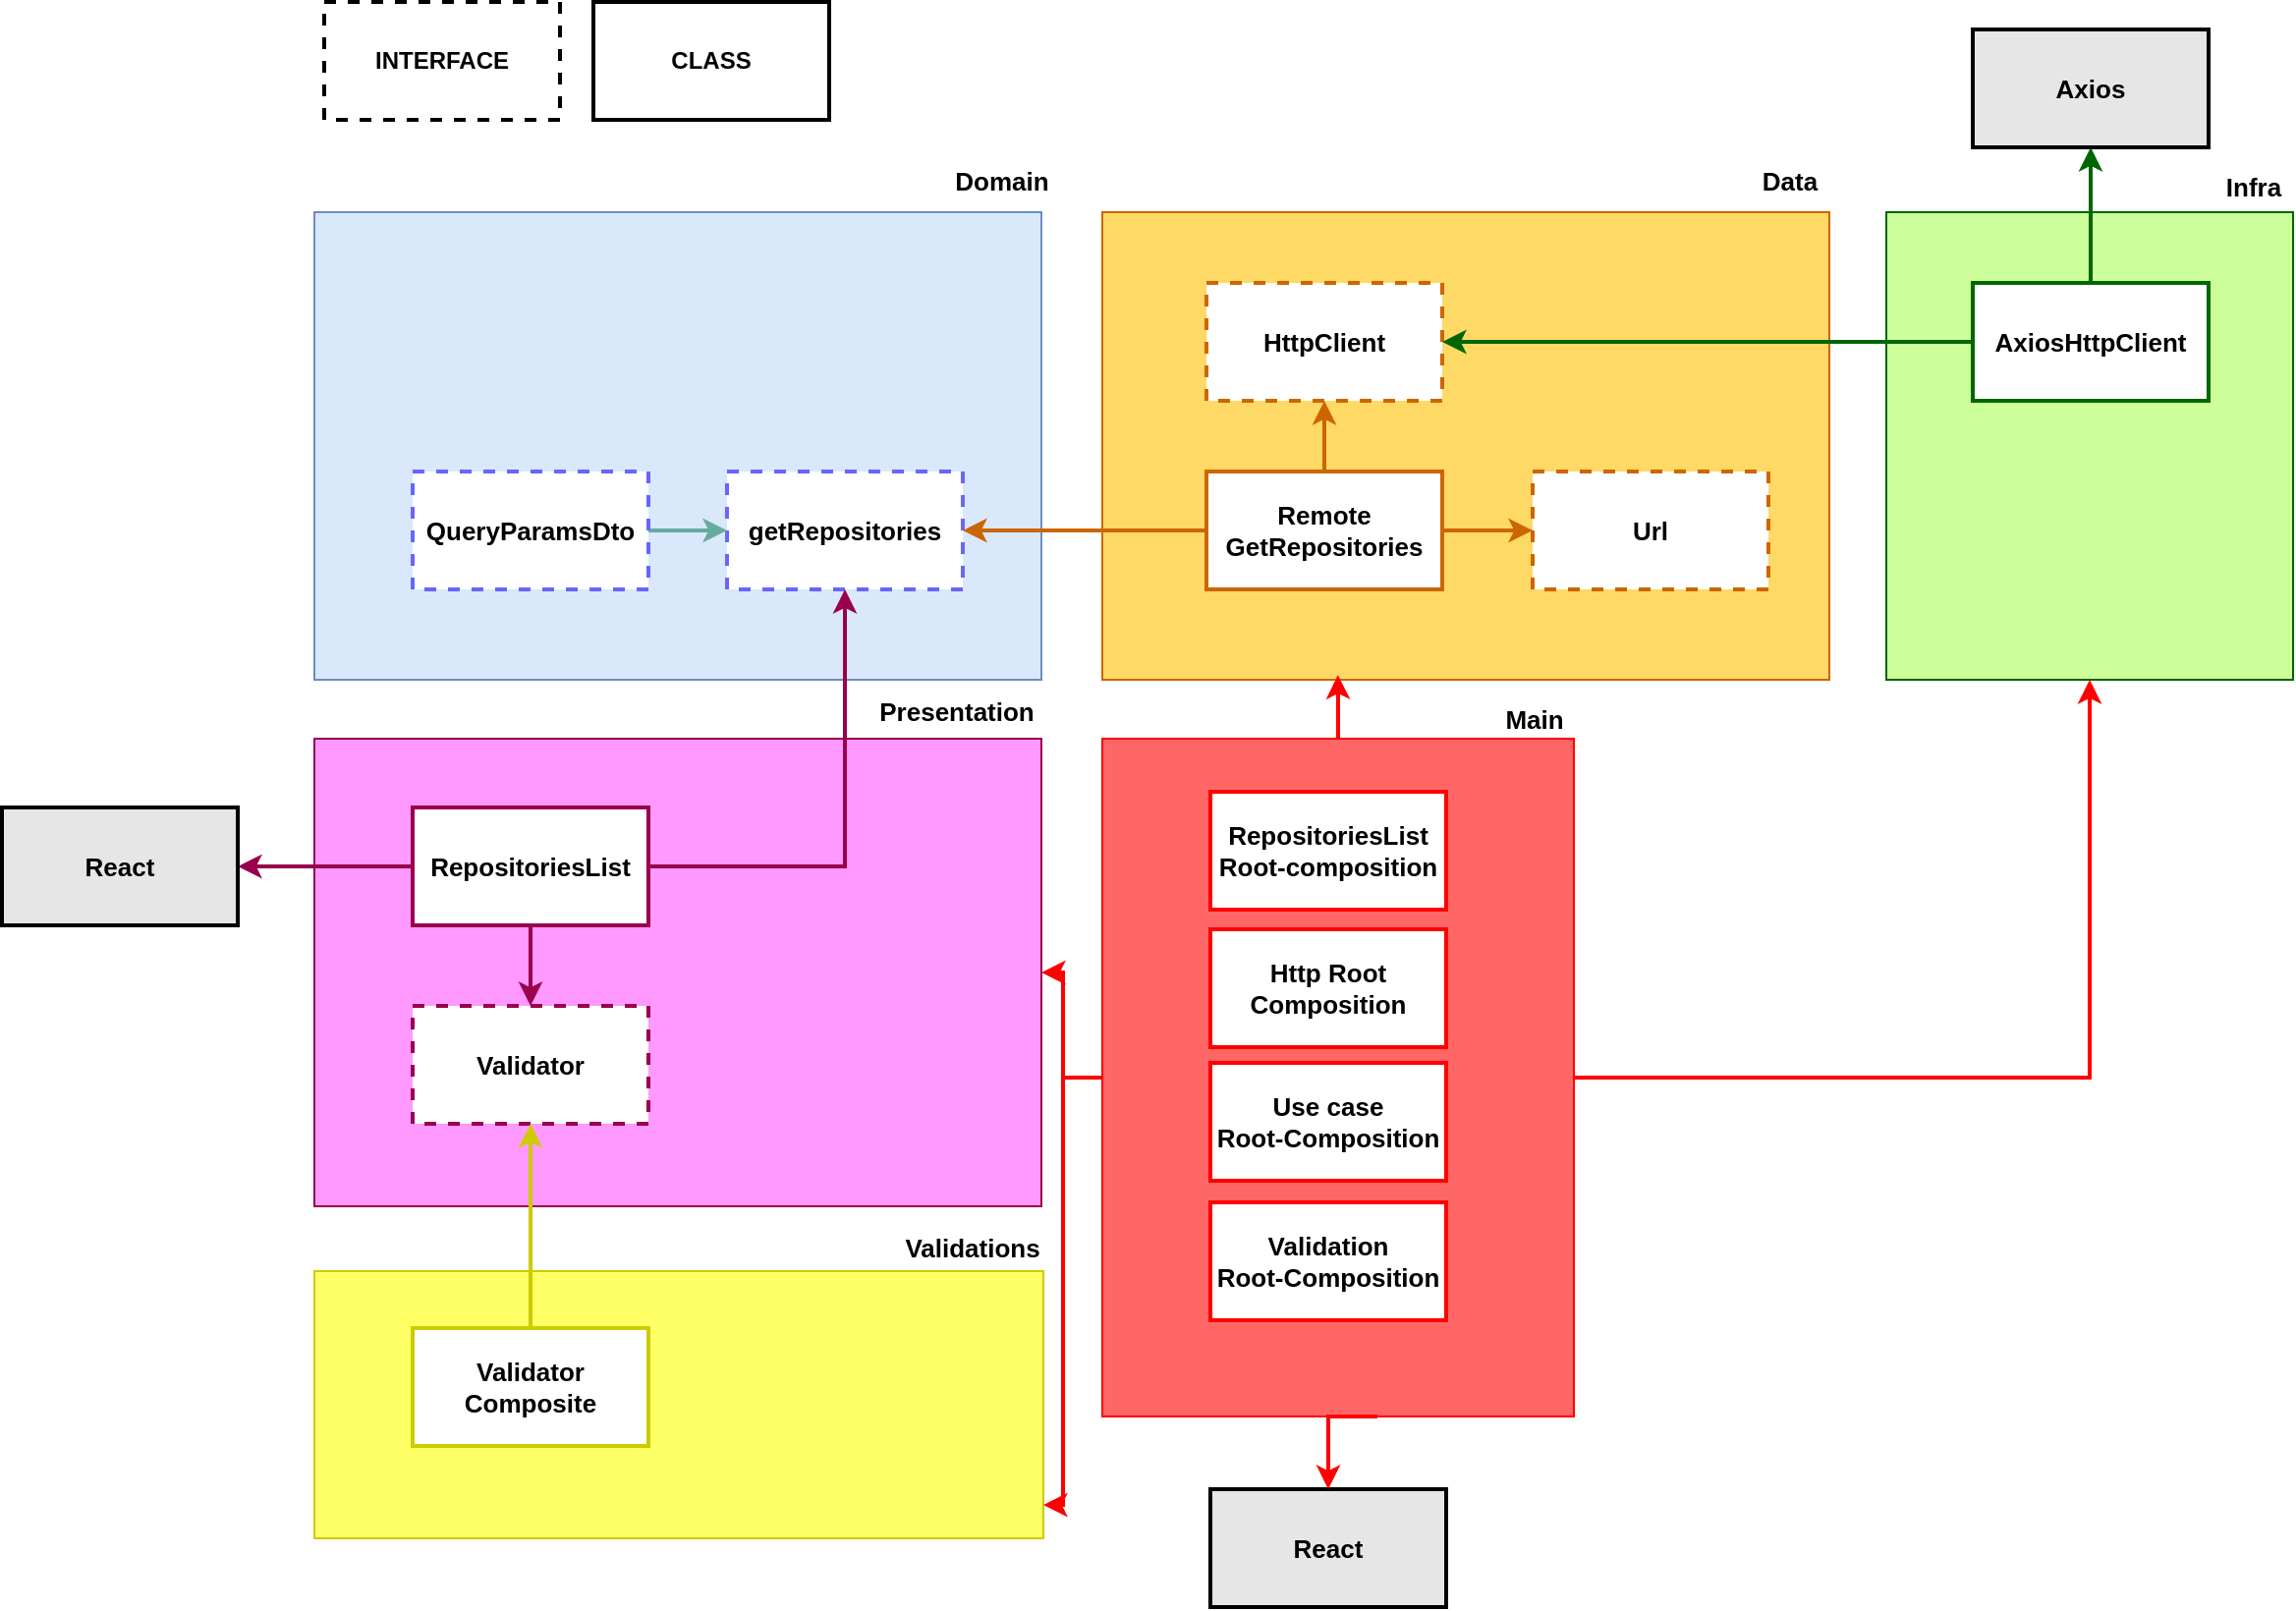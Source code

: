 <mxfile version="15.5.6" type="device"><diagram id="lsEf5iYPtbFXDz62VTJG" name="Page-1"><mxGraphModel dx="1026" dy="514" grid="0" gridSize="10" guides="1" tooltips="1" connect="1" arrows="1" fold="1" page="1" pageScale="1" pageWidth="827" pageHeight="1169" math="0" shadow="0"><root><mxCell id="0"/><mxCell id="1" parent="0"/><mxCell id="WFuMs2aG8X3aApIRGu3e-1" value="&lt;b&gt;INTERFACE&lt;/b&gt;" style="rounded=0;whiteSpace=wrap;html=1;dashed=1;strokeWidth=2;" parent="1" vertex="1"><mxGeometry x="414" y="146" width="120" height="60" as="geometry"/></mxCell><mxCell id="WFuMs2aG8X3aApIRGu3e-2" value="&lt;b&gt;CLASS&lt;/b&gt;" style="rounded=0;whiteSpace=wrap;html=1;strokeWidth=2;" parent="1" vertex="1"><mxGeometry x="551" y="146" width="120" height="60" as="geometry"/></mxCell><mxCell id="WFuMs2aG8X3aApIRGu3e-3" value="" style="rounded=0;whiteSpace=wrap;html=1;fillColor=#dae8fc;strokeColor=#6c8ebf;" parent="1" vertex="1"><mxGeometry x="409" y="253" width="370" height="238" as="geometry"/></mxCell><mxCell id="WFuMs2aG8X3aApIRGu3e-4" value="&lt;b style=&quot;font-size: 13px;&quot;&gt;Domain&lt;/b&gt;" style="text;html=1;strokeColor=none;fillColor=none;align=center;verticalAlign=middle;whiteSpace=wrap;rounded=0;fontSize=13;" parent="1" vertex="1"><mxGeometry x="739" y="226" width="40" height="21" as="geometry"/></mxCell><mxCell id="WFuMs2aG8X3aApIRGu3e-6" value="&lt;b&gt;getRepositories&lt;/b&gt;" style="rounded=0;whiteSpace=wrap;html=1;dashed=1;strokeColor=#6666FF;strokeWidth=2;fontFamily=Helvetica;fontStyle=0;fontSize=13;" parent="1" vertex="1"><mxGeometry x="619" y="385" width="120" height="60" as="geometry"/></mxCell><mxCell id="WFuMs2aG8X3aApIRGu3e-12" style="edgeStyle=orthogonalEdgeStyle;rounded=0;orthogonalLoop=1;jettySize=auto;html=1;entryX=0;entryY=0.5;entryDx=0;entryDy=0;fontFamily=Helvetica;fontSize=13;fontColor=#6600CC;strokeColor=#67AB9F;strokeWidth=2;" parent="1" source="WFuMs2aG8X3aApIRGu3e-10" target="WFuMs2aG8X3aApIRGu3e-6" edge="1"><mxGeometry relative="1" as="geometry"/></mxCell><mxCell id="WFuMs2aG8X3aApIRGu3e-10" value="&lt;b style=&quot;font-size: 13px&quot;&gt;QueryParamsDto&lt;/b&gt;" style="rounded=0;whiteSpace=wrap;html=1;dashed=1;strokeColor=#6666FF;strokeWidth=2;fontFamily=Helvetica;fontStyle=0;fontSize=13;" parent="1" vertex="1"><mxGeometry x="459" y="385" width="120" height="60" as="geometry"/></mxCell><mxCell id="WFuMs2aG8X3aApIRGu3e-14" value="" style="rounded=0;whiteSpace=wrap;html=1;fillColor=#FFD966;strokeColor=#CC6600;" parent="1" vertex="1"><mxGeometry x="810" y="253" width="370" height="238" as="geometry"/></mxCell><mxCell id="WFuMs2aG8X3aApIRGu3e-15" value="&lt;b style=&quot;font-size: 13px&quot;&gt;Data&lt;/b&gt;" style="text;html=1;strokeColor=none;fillColor=none;align=center;verticalAlign=middle;whiteSpace=wrap;rounded=0;fontSize=13;" parent="1" vertex="1"><mxGeometry x="1140" y="226" width="40" height="21" as="geometry"/></mxCell><mxCell id="WFuMs2aG8X3aApIRGu3e-17" style="edgeStyle=orthogonalEdgeStyle;rounded=0;orthogonalLoop=1;jettySize=auto;html=1;fontFamily=Helvetica;fontSize=13;fontColor=#CC6600;strokeColor=#CC6600;strokeWidth=2;" parent="1" source="WFuMs2aG8X3aApIRGu3e-16" target="WFuMs2aG8X3aApIRGu3e-6" edge="1"><mxGeometry relative="1" as="geometry"/></mxCell><mxCell id="txnq5GKlc5HshuwrwBgj-6" style="edgeStyle=orthogonalEdgeStyle;rounded=0;orthogonalLoop=1;jettySize=auto;html=1;strokeColor=#CC6600;strokeWidth=2;" parent="1" source="WFuMs2aG8X3aApIRGu3e-16" target="WFuMs2aG8X3aApIRGu3e-21" edge="1"><mxGeometry relative="1" as="geometry"/></mxCell><mxCell id="txnq5GKlc5HshuwrwBgj-7" style="edgeStyle=orthogonalEdgeStyle;rounded=0;orthogonalLoop=1;jettySize=auto;html=1;strokeColor=#CC6600;strokeWidth=2;" parent="1" source="WFuMs2aG8X3aApIRGu3e-16" target="WFuMs2aG8X3aApIRGu3e-19" edge="1"><mxGeometry relative="1" as="geometry"/></mxCell><mxCell id="WFuMs2aG8X3aApIRGu3e-16" value="Remote&lt;br&gt;GetRepositories" style="rounded=0;whiteSpace=wrap;html=1;strokeColor=#CC6600;strokeWidth=2;fontSize=13;fontStyle=1" parent="1" vertex="1"><mxGeometry x="863" y="385" width="120" height="60" as="geometry"/></mxCell><mxCell id="WFuMs2aG8X3aApIRGu3e-19" value="&lt;b style=&quot;font-size: 13px&quot;&gt;HttpClient&lt;/b&gt;" style="rounded=0;whiteSpace=wrap;html=1;dashed=1;strokeColor=#CC6600;strokeWidth=2;fontFamily=Helvetica;fontStyle=0;fontSize=13;" parent="1" vertex="1"><mxGeometry x="863" y="289" width="120" height="60" as="geometry"/></mxCell><mxCell id="WFuMs2aG8X3aApIRGu3e-21" value="&lt;b style=&quot;font-size: 13px&quot;&gt;Url&lt;/b&gt;" style="rounded=0;whiteSpace=wrap;html=1;dashed=1;strokeColor=#CC6600;strokeWidth=2;fontFamily=Helvetica;fontStyle=0;fontSize=13;" parent="1" vertex="1"><mxGeometry x="1029" y="385" width="120" height="60" as="geometry"/></mxCell><mxCell id="WFuMs2aG8X3aApIRGu3e-24" value="" style="rounded=0;whiteSpace=wrap;html=1;fillColor=#CCFF99;strokeColor=#006600;" parent="1" vertex="1"><mxGeometry x="1209" y="253" width="207" height="238" as="geometry"/></mxCell><mxCell id="WFuMs2aG8X3aApIRGu3e-25" value="&lt;b&gt;Infra&lt;/b&gt;" style="text;html=1;strokeColor=none;fillColor=none;align=center;verticalAlign=middle;whiteSpace=wrap;rounded=0;fontSize=13;" parent="1" vertex="1"><mxGeometry x="1376" y="229" width="40" height="21" as="geometry"/></mxCell><mxCell id="WFuMs2aG8X3aApIRGu3e-27" style="edgeStyle=orthogonalEdgeStyle;rounded=0;orthogonalLoop=1;jettySize=auto;html=1;entryX=1;entryY=0.5;entryDx=0;entryDy=0;fontFamily=Helvetica;fontSize=13;fontColor=#CC6600;strokeColor=#006600;strokeWidth=2;" parent="1" source="WFuMs2aG8X3aApIRGu3e-26" target="WFuMs2aG8X3aApIRGu3e-19" edge="1"><mxGeometry relative="1" as="geometry"/></mxCell><mxCell id="WFuMs2aG8X3aApIRGu3e-30" style="edgeStyle=orthogonalEdgeStyle;rounded=0;orthogonalLoop=1;jettySize=auto;html=1;fontFamily=Helvetica;fontSize=13;fontColor=#CC6600;strokeColor=#006600;strokeWidth=2;" parent="1" source="WFuMs2aG8X3aApIRGu3e-26" target="WFuMs2aG8X3aApIRGu3e-28" edge="1"><mxGeometry relative="1" as="geometry"/></mxCell><mxCell id="WFuMs2aG8X3aApIRGu3e-26" value="&lt;font style=&quot;font-size: 13px&quot;&gt;AxiosHttpClient&lt;/font&gt;" style="rounded=0;whiteSpace=wrap;html=1;strokeColor=#006600;strokeWidth=2;fontSize=13;fontStyle=1" parent="1" vertex="1"><mxGeometry x="1253" y="289" width="120" height="60" as="geometry"/></mxCell><mxCell id="WFuMs2aG8X3aApIRGu3e-28" value="&lt;b&gt;&lt;font style=&quot;font-size: 13px&quot;&gt;Axios&lt;/font&gt;&lt;/b&gt;" style="rounded=0;whiteSpace=wrap;html=1;strokeWidth=2;fillColor=#E6E6E6;strokeColor=#000000;" parent="1" vertex="1"><mxGeometry x="1253" y="160" width="120" height="60" as="geometry"/></mxCell><mxCell id="WFuMs2aG8X3aApIRGu3e-33" value="" style="rounded=0;whiteSpace=wrap;html=1;fillColor=#FF99FF;strokeColor=#99004D;" parent="1" vertex="1"><mxGeometry x="409" y="521" width="370" height="238" as="geometry"/></mxCell><mxCell id="WFuMs2aG8X3aApIRGu3e-34" value="&lt;b style=&quot;font-size: 13px&quot;&gt;Presentation&lt;/b&gt;" style="text;html=1;strokeColor=none;fillColor=none;align=center;verticalAlign=middle;whiteSpace=wrap;rounded=0;fontSize=13;" parent="1" vertex="1"><mxGeometry x="716" y="496" width="40" height="21" as="geometry"/></mxCell><mxCell id="WFuMs2aG8X3aApIRGu3e-37" style="edgeStyle=orthogonalEdgeStyle;rounded=0;orthogonalLoop=1;jettySize=auto;html=1;fontFamily=Helvetica;fontSize=13;fontColor=#CC6600;strokeColor=#99004D;strokeWidth=2;" parent="1" source="WFuMs2aG8X3aApIRGu3e-35" target="WFuMs2aG8X3aApIRGu3e-6" edge="1"><mxGeometry relative="1" as="geometry"><Array as="points"><mxPoint x="679" y="545"/><mxPoint x="679" y="545"/></Array></mxGeometry></mxCell><mxCell id="WFuMs2aG8X3aApIRGu3e-38" style="edgeStyle=orthogonalEdgeStyle;rounded=0;orthogonalLoop=1;jettySize=auto;html=1;fontFamily=Helvetica;fontSize=13;fontColor=#CC6600;strokeColor=#99004D;strokeWidth=2;" parent="1" source="WFuMs2aG8X3aApIRGu3e-35" target="WFuMs2aG8X3aApIRGu3e-36" edge="1"><mxGeometry relative="1" as="geometry"/></mxCell><mxCell id="WFuMs2aG8X3aApIRGu3e-40" style="edgeStyle=orthogonalEdgeStyle;rounded=0;orthogonalLoop=1;jettySize=auto;html=1;entryX=1;entryY=0.5;entryDx=0;entryDy=0;fontFamily=Helvetica;fontSize=13;fontColor=#CC6600;strokeColor=#99004D;strokeWidth=2;" parent="1" source="WFuMs2aG8X3aApIRGu3e-35" target="WFuMs2aG8X3aApIRGu3e-39" edge="1"><mxGeometry relative="1" as="geometry"/></mxCell><mxCell id="WFuMs2aG8X3aApIRGu3e-35" value="RepositoriesList" style="rounded=0;whiteSpace=wrap;html=1;strokeColor=#99004D;strokeWidth=2;fontSize=13;fontStyle=1" parent="1" vertex="1"><mxGeometry x="459" y="556" width="120" height="60" as="geometry"/></mxCell><mxCell id="WFuMs2aG8X3aApIRGu3e-36" value="&lt;b style=&quot;font-size: 13px&quot;&gt;Validator&lt;/b&gt;" style="rounded=0;whiteSpace=wrap;html=1;dashed=1;strokeColor=#99004D;strokeWidth=2;fontFamily=Helvetica;fontStyle=0;fontSize=13;" parent="1" vertex="1"><mxGeometry x="459" y="657" width="120" height="60" as="geometry"/></mxCell><mxCell id="WFuMs2aG8X3aApIRGu3e-39" value="&lt;b&gt;&lt;font style=&quot;font-size: 13px&quot;&gt;React&lt;/font&gt;&lt;/b&gt;" style="rounded=0;whiteSpace=wrap;html=1;strokeWidth=2;fillColor=#E6E6E6;strokeColor=#000000;" parent="1" vertex="1"><mxGeometry x="250" y="556" width="120" height="60" as="geometry"/></mxCell><mxCell id="WFuMs2aG8X3aApIRGu3e-41" value="" style="rounded=0;whiteSpace=wrap;html=1;fillColor=#FFFF66;strokeColor=#CCCC00;" parent="1" vertex="1"><mxGeometry x="409" y="792" width="371" height="136" as="geometry"/></mxCell><mxCell id="WFuMs2aG8X3aApIRGu3e-42" value="&lt;b style=&quot;font-size: 13px&quot;&gt;Validations&lt;/b&gt;" style="text;html=1;strokeColor=none;fillColor=none;align=center;verticalAlign=middle;whiteSpace=wrap;rounded=0;fontSize=13;" parent="1" vertex="1"><mxGeometry x="724" y="769" width="40" height="21" as="geometry"/></mxCell><mxCell id="WFuMs2aG8X3aApIRGu3e-44" style="edgeStyle=orthogonalEdgeStyle;rounded=0;orthogonalLoop=1;jettySize=auto;html=1;entryX=0.5;entryY=1;entryDx=0;entryDy=0;fontFamily=Helvetica;fontSize=13;fontColor=#CC6600;strokeColor=#CCCC00;strokeWidth=2;" parent="1" source="WFuMs2aG8X3aApIRGu3e-43" target="WFuMs2aG8X3aApIRGu3e-36" edge="1"><mxGeometry relative="1" as="geometry"/></mxCell><mxCell id="WFuMs2aG8X3aApIRGu3e-43" value="Validator&lt;br&gt;Composite" style="rounded=0;whiteSpace=wrap;html=1;strokeColor=#CCCC00;strokeWidth=2;fontSize=13;fontStyle=1" parent="1" vertex="1"><mxGeometry x="459" y="821" width="120" height="60" as="geometry"/></mxCell><mxCell id="_oJ1ZAOxGjXHnlQae-i--1" style="edgeStyle=orthogonalEdgeStyle;rounded=0;orthogonalLoop=1;jettySize=auto;html=1;strokeWidth=2;strokeColor=#FF0000;" parent="1" source="WFuMs2aG8X3aApIRGu3e-49" target="WFuMs2aG8X3aApIRGu3e-33" edge="1"><mxGeometry relative="1" as="geometry"/></mxCell><mxCell id="_oJ1ZAOxGjXHnlQae-i--4" style="edgeStyle=orthogonalEdgeStyle;rounded=0;orthogonalLoop=1;jettySize=auto;html=1;entryX=0.5;entryY=1;entryDx=0;entryDy=0;strokeColor=#FF0000;strokeWidth=2;" parent="1" source="WFuMs2aG8X3aApIRGu3e-49" target="WFuMs2aG8X3aApIRGu3e-24" edge="1"><mxGeometry relative="1" as="geometry"/></mxCell><mxCell id="_oJ1ZAOxGjXHnlQae-i--19" style="edgeStyle=orthogonalEdgeStyle;rounded=0;orthogonalLoop=1;jettySize=auto;html=1;entryX=0.324;entryY=0.99;entryDx=0;entryDy=0;entryPerimeter=0;strokeColor=#FF0000;strokeWidth=2;" parent="1" source="WFuMs2aG8X3aApIRGu3e-49" target="WFuMs2aG8X3aApIRGu3e-14" edge="1"><mxGeometry relative="1" as="geometry"/></mxCell><mxCell id="_oJ1ZAOxGjXHnlQae-i--21" style="edgeStyle=orthogonalEdgeStyle;rounded=0;orthogonalLoop=1;jettySize=auto;html=1;strokeColor=#FF0000;strokeWidth=2;" parent="1" source="WFuMs2aG8X3aApIRGu3e-49" target="WFuMs2aG8X3aApIRGu3e-41" edge="1"><mxGeometry relative="1" as="geometry"><Array as="points"><mxPoint x="790" y="694"/><mxPoint x="790" y="911"/></Array></mxGeometry></mxCell><mxCell id="WFuMs2aG8X3aApIRGu3e-49" value="" style="rounded=0;whiteSpace=wrap;html=1;fillColor=#FF6666;strokeColor=#FF0000;" parent="1" vertex="1"><mxGeometry x="810" y="521" width="240" height="345" as="geometry"/></mxCell><mxCell id="WFuMs2aG8X3aApIRGu3e-50" value="&lt;b&gt;Main&lt;/b&gt;" style="text;html=1;strokeColor=none;fillColor=none;align=center;verticalAlign=middle;whiteSpace=wrap;rounded=0;fontSize=13;" parent="1" vertex="1"><mxGeometry x="1010" y="500" width="40" height="21" as="geometry"/></mxCell><mxCell id="_oJ1ZAOxGjXHnlQae-i--6" value="&lt;b&gt;&lt;font style=&quot;font-size: 13px&quot;&gt;React&lt;/font&gt;&lt;/b&gt;" style="rounded=0;whiteSpace=wrap;html=1;strokeWidth=2;fillColor=#E6E6E6;strokeColor=#000000;" parent="1" vertex="1"><mxGeometry x="865" y="903" width="120" height="60" as="geometry"/></mxCell><mxCell id="_oJ1ZAOxGjXHnlQae-i--8" value="Use case&lt;br&gt;Root-Composition" style="rounded=0;whiteSpace=wrap;html=1;strokeColor=#FF0000;strokeWidth=2;fontSize=13;fontStyle=1" parent="1" vertex="1"><mxGeometry x="865" y="686" width="120" height="60" as="geometry"/></mxCell><mxCell id="_oJ1ZAOxGjXHnlQae-i--9" value="RepositoriesList&lt;br&gt;Root-composition" style="rounded=0;whiteSpace=wrap;html=1;strokeColor=#FF0000;strokeWidth=2;fontSize=13;fontStyle=1" parent="1" vertex="1"><mxGeometry x="865" y="548" width="120" height="60" as="geometry"/></mxCell><mxCell id="_oJ1ZAOxGjXHnlQae-i--10" value="Http Root Composition" style="rounded=0;whiteSpace=wrap;html=1;strokeColor=#FF0000;strokeWidth=2;fontSize=13;fontStyle=1" parent="1" vertex="1"><mxGeometry x="865" y="618" width="120" height="60" as="geometry"/></mxCell><mxCell id="Ez_dUK7mTUtF8qSZ3VCE-2" style="edgeStyle=orthogonalEdgeStyle;rounded=0;orthogonalLoop=1;jettySize=auto;html=1;entryX=0.5;entryY=0;entryDx=0;entryDy=0;strokeColor=#FF0000;strokeWidth=2;exitX=0.583;exitY=1;exitDx=0;exitDy=0;exitPerimeter=0;" edge="1" parent="1" source="WFuMs2aG8X3aApIRGu3e-49" target="_oJ1ZAOxGjXHnlQae-i--6"><mxGeometry relative="1" as="geometry"><mxPoint x="1060" y="668.5" as="sourcePoint"/><mxPoint x="1322.5" y="501" as="targetPoint"/><Array as="points"><mxPoint x="925" y="866"/></Array></mxGeometry></mxCell><mxCell id="Ez_dUK7mTUtF8qSZ3VCE-5" value="Validation&lt;br&gt;Root-Composition" style="rounded=0;whiteSpace=wrap;html=1;strokeColor=#FF0000;strokeWidth=2;fontSize=13;fontStyle=1" vertex="1" parent="1"><mxGeometry x="865" y="757" width="120" height="60" as="geometry"/></mxCell><mxCell id="Ez_dUK7mTUtF8qSZ3VCE-6" style="edgeStyle=orthogonalEdgeStyle;rounded=0;orthogonalLoop=1;jettySize=auto;html=1;exitX=0.5;exitY=1;exitDx=0;exitDy=0;" edge="1" parent="1" source="WFuMs2aG8X3aApIRGu3e-41" target="WFuMs2aG8X3aApIRGu3e-41"><mxGeometry relative="1" as="geometry"/></mxCell></root></mxGraphModel></diagram></mxfile>